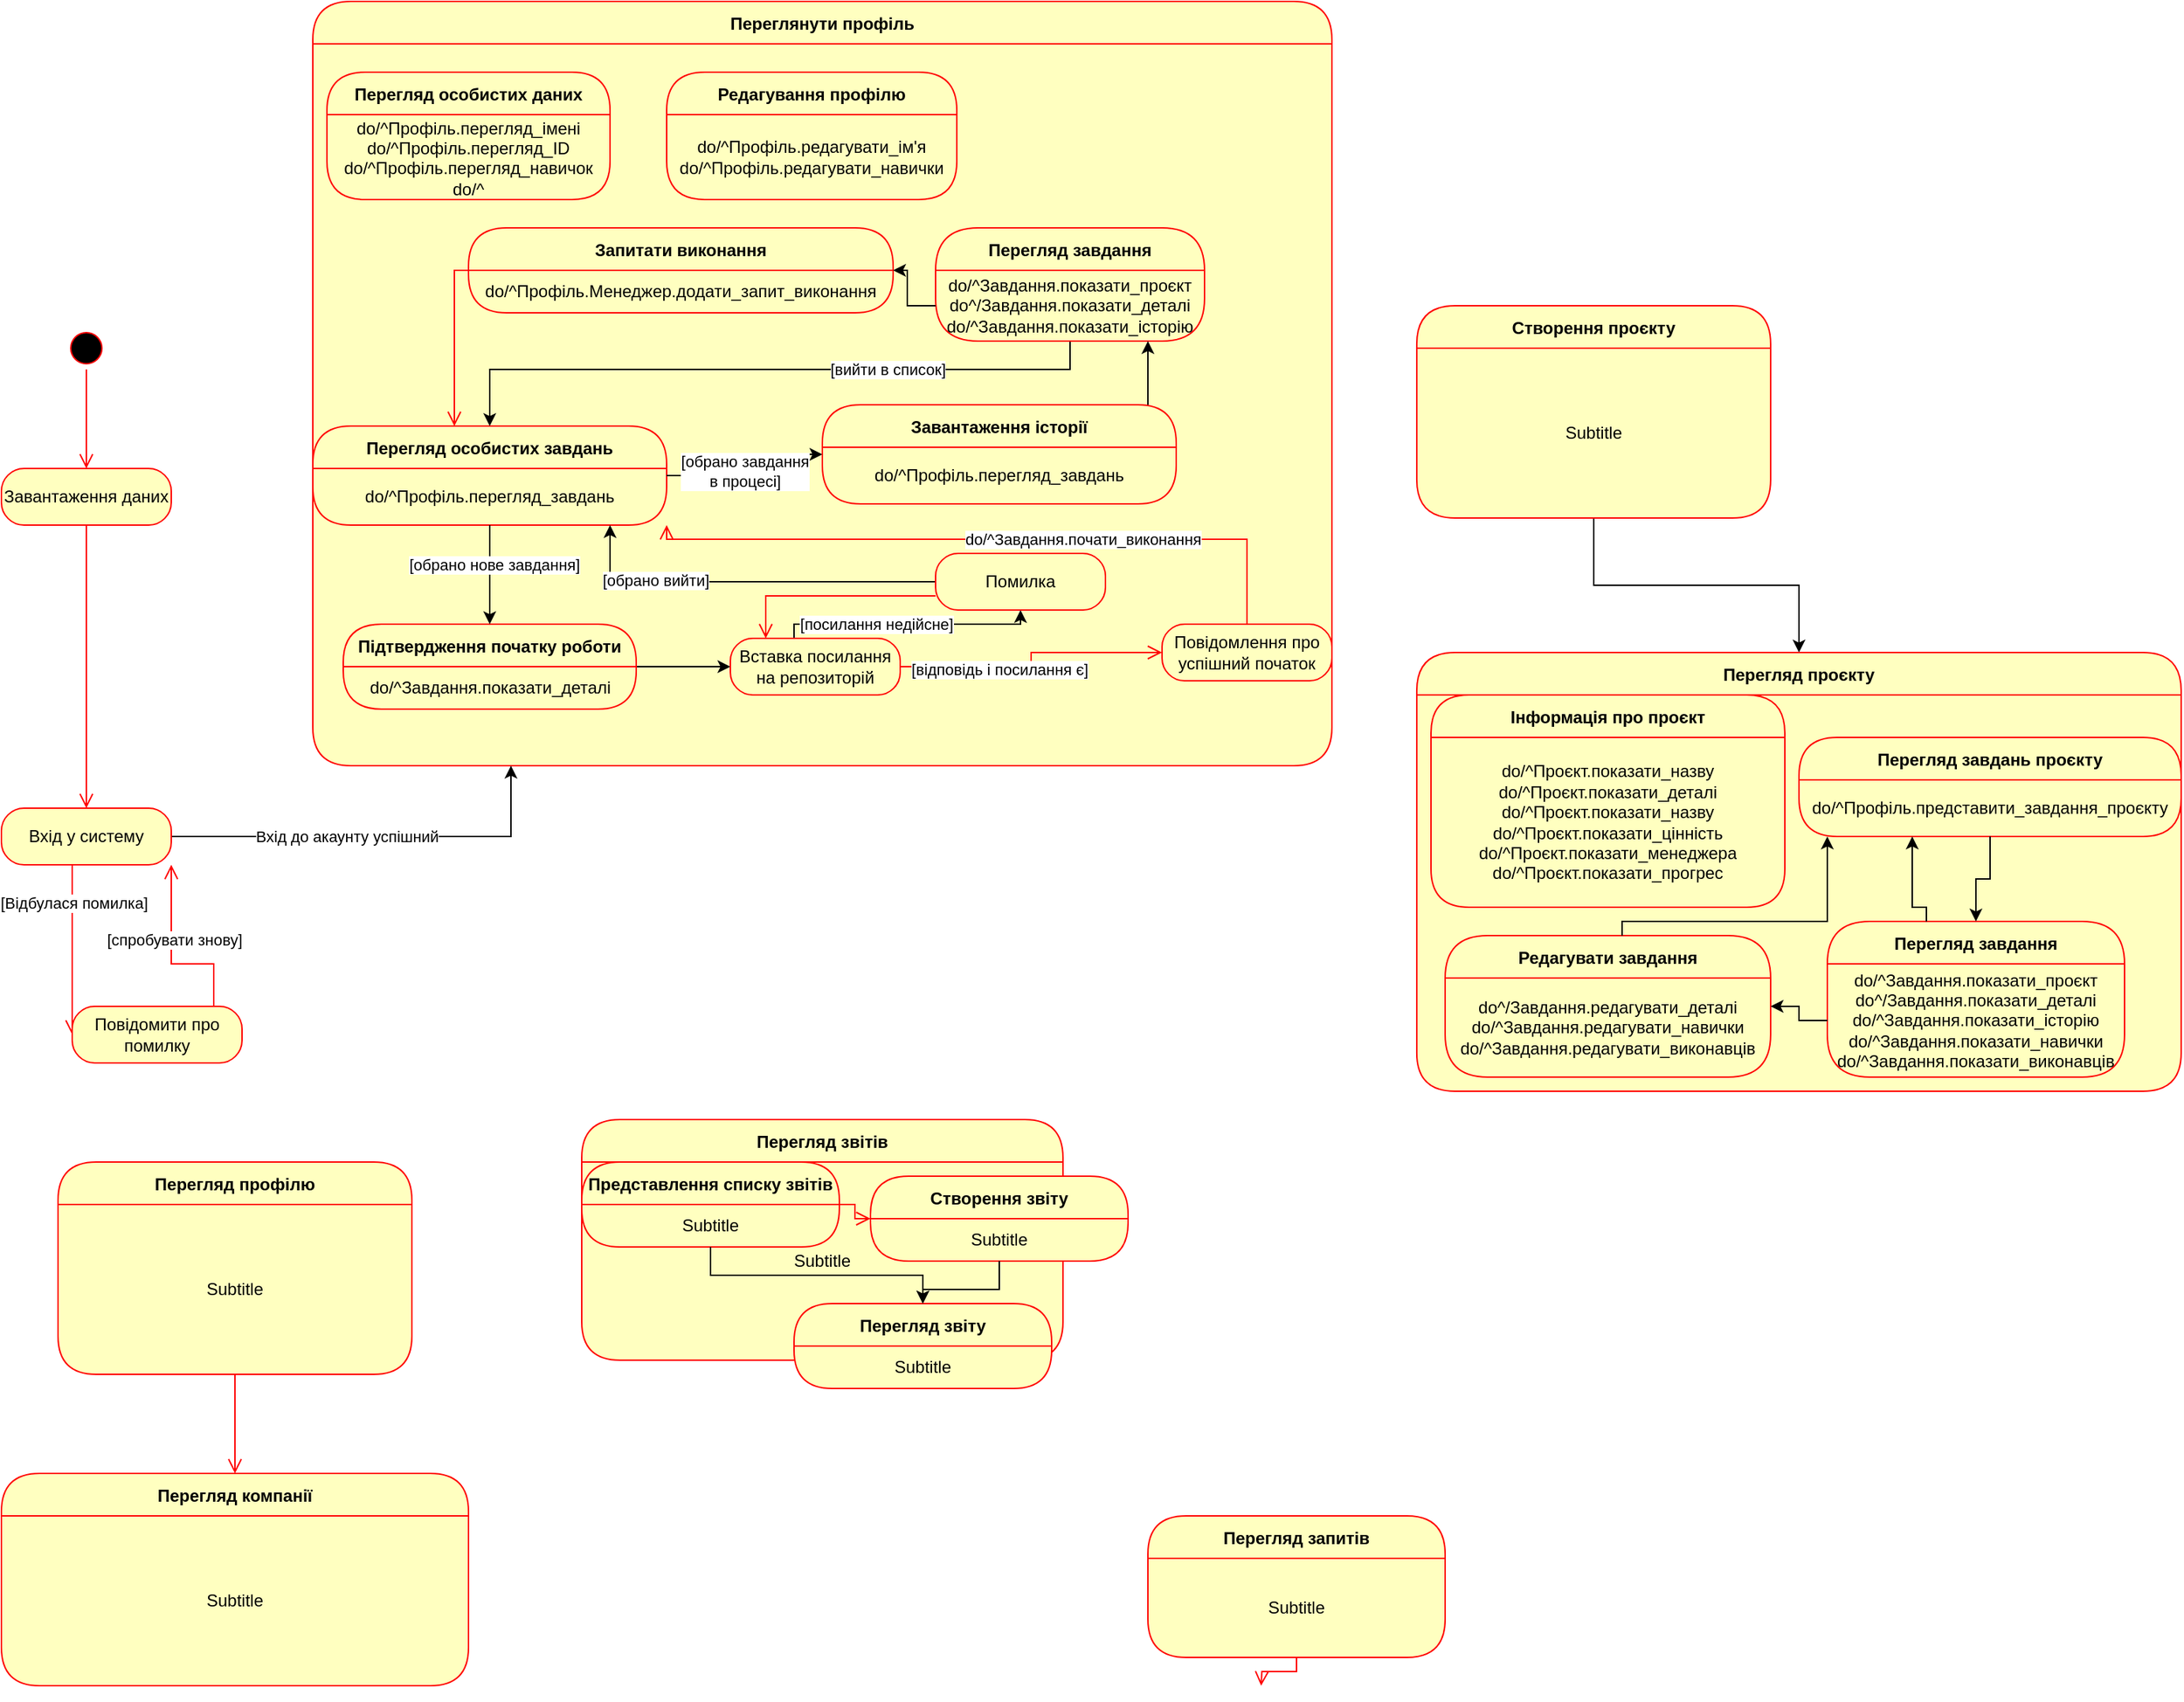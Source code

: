 <mxfile version="24.2.3" type="github">
  <diagram name="Сторінка-1" id="4NnscdOud7t3WqkIFgde">
    <mxGraphModel dx="1167" dy="1758" grid="1" gridSize="10" guides="1" tooltips="1" connect="1" arrows="1" fold="1" page="1" pageScale="1" pageWidth="827" pageHeight="1169" math="0" shadow="0">
      <root>
        <mxCell id="0" />
        <mxCell id="1" parent="0" />
        <mxCell id="ysQvWt2n_lniXi2UkVhW-1" value="Перегляд профілю" style="swimlane;fontStyle=1;align=center;verticalAlign=middle;childLayout=stackLayout;horizontal=1;startSize=30;horizontalStack=0;resizeParent=0;resizeLast=1;container=0;fontColor=#000000;collapsible=0;rounded=1;arcSize=30;strokeColor=#ff0000;fillColor=#ffffc0;swimlaneFillColor=#ffffc0;dropTarget=0;" parent="1" vertex="1">
          <mxGeometry x="60" y="680" width="250" height="150" as="geometry" />
        </mxCell>
        <mxCell id="ysQvWt2n_lniXi2UkVhW-2" value="Subtitle" style="text;html=1;strokeColor=none;fillColor=none;align=center;verticalAlign=middle;spacingLeft=4;spacingRight=4;whiteSpace=wrap;overflow=hidden;rotatable=0;fontColor=#000000;" parent="ysQvWt2n_lniXi2UkVhW-1" vertex="1">
          <mxGeometry y="30" width="250" height="120" as="geometry" />
        </mxCell>
        <mxCell id="ysQvWt2n_lniXi2UkVhW-3" value="" style="edgeStyle=orthogonalEdgeStyle;html=1;verticalAlign=bottom;endArrow=open;endSize=8;strokeColor=#ff0000;rounded=0;entryX=0.5;entryY=0;entryDx=0;entryDy=0;" parent="1" source="ysQvWt2n_lniXi2UkVhW-1" edge="1" target="EZjnUPANlJix_Xs9OcvV-2">
          <mxGeometry relative="1" as="geometry">
            <mxPoint x="185" y="870" as="targetPoint" />
            <Array as="points">
              <mxPoint x="185" y="890" />
            </Array>
          </mxGeometry>
        </mxCell>
        <mxCell id="EZjnUPANlJix_Xs9OcvV-1" style="edgeStyle=orthogonalEdgeStyle;rounded=0;orthogonalLoop=1;jettySize=auto;html=1;" edge="1" parent="1" source="ysQvWt2n_lniXi2UkVhW-4" target="ysQvWt2n_lniXi2UkVhW-6">
          <mxGeometry relative="1" as="geometry">
            <Array as="points" />
          </mxGeometry>
        </mxCell>
        <mxCell id="ysQvWt2n_lniXi2UkVhW-4" value="Створення проєкту" style="swimlane;fontStyle=1;align=center;verticalAlign=middle;childLayout=stackLayout;horizontal=1;startSize=30;horizontalStack=0;resizeParent=0;resizeLast=1;container=0;fontColor=#000000;collapsible=0;rounded=1;arcSize=30;strokeColor=#ff0000;fillColor=#ffffc0;swimlaneFillColor=#ffffc0;dropTarget=0;" parent="1" vertex="1">
          <mxGeometry x="1019.96" y="75" width="250" height="150" as="geometry" />
        </mxCell>
        <mxCell id="ysQvWt2n_lniXi2UkVhW-5" value="Subtitle" style="text;html=1;strokeColor=none;fillColor=none;align=center;verticalAlign=middle;spacingLeft=4;spacingRight=4;whiteSpace=wrap;overflow=hidden;rotatable=0;fontColor=#000000;" parent="ysQvWt2n_lniXi2UkVhW-4" vertex="1">
          <mxGeometry y="30" width="250" height="120" as="geometry" />
        </mxCell>
        <mxCell id="ysQvWt2n_lniXi2UkVhW-6" value="Перегляд проєкту" style="swimlane;fontStyle=1;align=center;verticalAlign=middle;childLayout=stackLayout;horizontal=1;startSize=30;horizontalStack=0;resizeParent=0;resizeLast=1;container=0;fontColor=#000000;collapsible=0;rounded=1;arcSize=30;strokeColor=#ff0000;fillColor=#ffffc0;swimlaneFillColor=#ffffc0;dropTarget=0;" parent="1" vertex="1">
          <mxGeometry x="1019.96" y="320" width="540.04" height="310" as="geometry" />
        </mxCell>
        <mxCell id="ysQvWt2n_lniXi2UkVhW-7" value="&lt;span style=&quot;color: rgba(0, 0, 0, 0); font-family: monospace; font-size: 0px; text-align: start; text-wrap: nowrap;&quot;&gt;%3CmxGraphModel%3E%3Croot%3E%3CmxCell%20id%3D%220%22%2F%3E%3CmxCell%20id%3D%221%22%20parent%3D%220%22%2F%3E%3CmxCell%20id%3D%222%22%20value%3D%22%D0%9F%D0%B5%D1%80%D0%B5%D0%B3%D0%BB%D1%8F%D0%B4%20%D0%B7%D0%B0%D0%B2%D0%B4%D0%B0%D0%BD%D0%BD%D1%8F%22%20style%3D%22swimlane%3BfontStyle%3D1%3Balign%3Dcenter%3BverticalAlign%3Dmiddle%3BchildLayout%3DstackLayout%3Bhorizontal%3D1%3BstartSize%3D30%3BhorizontalStack%3D0%3BresizeParent%3D0%3BresizeLast%3D1%3Bcontainer%3D0%3BfontColor%3D%23000000%3Bcollapsible%3D0%3Brounded%3D1%3BarcSize%3D35%3BstrokeColor%3D%23ff0000%3BfillColor%3D%23ffffc0%3BswimlaneFillColor%3D%23ffffc0%3BdropTarget%3D0%3B%22%20vertex%3D%221%22%20parent%3D%221%22%3E%3CmxGeometry%20x%3D%22680%22%20y%3D%2220%22%20width%3D%22190%22%20height%3D%2280%22%20as%3D%22geometry%22%2F%3E%3C%2FmxCell%3E%3CmxCell%20id%3D%223%22%20value%3D%22do%2F%5E%D0%97%D0%B0%D0%B2%D0%B4%D0%B0%D0%BD%D0%BD%D1%8F.%D0%BF%D0%BE%D0%BA%D0%B0%D0%B7%D0%B0%D1%82%D0%B8_%D0%BF%D1%80%D0%BE%D1%94%D0%BA%D1%82%26lt%3Bdiv%26gt%3Bdo%5E%2F%D0%97%D0%B0%D0%B2%D0%B4%D0%B0%D0%BD%D0%BD%D1%8F.%D0%BF%D0%BE%D0%BA%D0%B0%D0%B7%D0%B0%D1%82%D0%B8_%D0%B4%D0%B5%D1%82%D0%B0%D0%BB%D1%96%26lt%3B%2Fdiv%26gt%3B%26lt%3Bdiv%26gt%3Bdo%2F%5E%D0%97%D0%B0%D0%B2%D0%B4%D0%B0%D0%BD%D0%BD%D1%8F.%D0%BF%D0%BE%D0%BA%D0%B0%D0%B7%D0%B0%D1%82%D0%B8_%D1%96%D1%81%D1%82%D0%BE%D1%80%D1%96%D1%8E%26lt%3B%2Fdiv%26gt%3B%22%20style%3D%22text%3Bhtml%3D1%3BstrokeColor%3Dnone%3BfillColor%3Dnone%3Balign%3Dcenter%3BverticalAlign%3Dmiddle%3BspacingLeft%3D4%3BspacingRight%3D4%3BwhiteSpace%3Dwrap%3Boverflow%3Dhidden%3Brotatable%3D0%3BfontColor%3D%23000000%3B%22%20vertex%3D%221%22%20parent%3D%222%22%3E%3CmxGeometry%20y%3D%2230%22%20width%3D%22190%22%20height%3D%2250%22%20as%3D%22geometry%22%2F%3E%3C%2FmxCell%3E%3C%2Froot%3E%3C%2FmxGraphModel%3E&lt;/span&gt;" style="text;html=1;strokeColor=none;fillColor=none;align=center;verticalAlign=middle;spacingLeft=4;spacingRight=4;whiteSpace=wrap;overflow=hidden;rotatable=0;fontColor=#000000;" parent="ysQvWt2n_lniXi2UkVhW-6" vertex="1">
          <mxGeometry y="30" width="540.04" height="280" as="geometry" />
        </mxCell>
        <mxCell id="ysQvWt2n_lniXi2UkVhW-8" value="Перегляд звітів" style="swimlane;fontStyle=1;align=center;verticalAlign=middle;childLayout=stackLayout;horizontal=1;startSize=30;horizontalStack=0;resizeParent=0;resizeLast=1;container=0;fontColor=#000000;collapsible=0;rounded=1;arcSize=30;strokeColor=#ff0000;fillColor=#ffffc0;swimlaneFillColor=#ffffc0;dropTarget=0;" parent="1" vertex="1">
          <mxGeometry x="430" y="650" width="340" height="170" as="geometry" />
        </mxCell>
        <mxCell id="ysQvWt2n_lniXi2UkVhW-9" value="Subtitle" style="text;html=1;strokeColor=none;fillColor=none;align=center;verticalAlign=middle;spacingLeft=4;spacingRight=4;whiteSpace=wrap;overflow=hidden;rotatable=0;fontColor=#000000;" parent="ysQvWt2n_lniXi2UkVhW-8" vertex="1">
          <mxGeometry y="30" width="340" height="140" as="geometry" />
        </mxCell>
        <mxCell id="ysQvWt2n_lniXi2UkVhW-12" value="Інформація про проєкт" style="swimlane;fontStyle=1;align=center;verticalAlign=middle;childLayout=stackLayout;horizontal=1;startSize=30;horizontalStack=0;resizeParent=0;resizeLast=1;container=0;fontColor=#000000;collapsible=0;rounded=1;arcSize=30;strokeColor=#ff0000;fillColor=#ffffc0;swimlaneFillColor=#ffffc0;dropTarget=0;" parent="1" vertex="1">
          <mxGeometry x="1030" y="350" width="250" height="150" as="geometry" />
        </mxCell>
        <mxCell id="ysQvWt2n_lniXi2UkVhW-13" value="do/^Проєкт.показати_назву&lt;div&gt;do/^Проєкт.показати_деталі&lt;br&gt;&lt;/div&gt;&lt;div&gt;do/^Проєкт.показати_назву&lt;br&gt;&lt;/div&gt;&lt;div&gt;do/^Проєкт.показати_цінність&lt;br&gt;&lt;/div&gt;&lt;div&gt;do/^Проєкт.показати_менеджера&lt;br&gt;&lt;/div&gt;&lt;div&gt;&lt;span style=&quot;color: rgba(0, 0, 0, 0); font-family: monospace; font-size: 0px; text-align: start; text-wrap: nowrap;&quot;&gt;%3CmxGraphModel%3E%3Croot%3E%3CmxCell%20id%3D%220%22%2F%3E%3CmxCell%20id%3D%221%22%20parent%3D%220%22%2F%3E%3CmxCell%20id%3D%222%22%20value%3D%22%D0%9F%D0%B5%D1%80%D0%B5%D0%B3%D0%BB%D1%8F%D0%B4%20%D0%BE%D1%81%D0%BE%D0%B1%D0%B8%D1%81%D1%82%D0%B8%D1%85%20%D0%B7%D0%B0%D0%B2%D0%B4%D0%B0%D0%BD%D1%8C%22%20style%3D%22swimlane%3BfontStyle%3D1%3Balign%3Dcenter%3BverticalAlign%3Dmiddle%3BchildLayout%3DstackLayout%3Bhorizontal%3D1%3BstartSize%3D30%3BhorizontalStack%3D0%3BresizeParent%3D0%3BresizeLast%3D1%3Bcontainer%3D0%3BfontColor%3D%23000000%3Bcollapsible%3D0%3Brounded%3D1%3BarcSize%3D30%3BstrokeColor%3D%23ff0000%3BfillColor%3D%23ffffc0%3BswimlaneFillColor%3D%23ffffc0%3BdropTarget%3D0%3B%22%20vertex%3D%221%22%20parent%3D%221%22%3E%3CmxGeometry%20x%3D%22240%22%20y%3D%22160%22%20width%3D%22250%22%20height%3D%2270%22%20as%3D%22geometry%22%2F%3E%3C%2FmxCell%3E%3CmxCell%20id%3D%223%22%20value%3D%22do%2F%5E%D0%9F%D1%80%D0%BE%D1%84%D1%96%D0%BB%D1%8C.%D0%BF%D0%B5%D1%80%D0%B5%D0%B3%D0%BB%D1%8F%D0%B4_%D0%B7%D0%B0%D0%B2%D0%B4%D0%B0%D0%BD%D1%8C%22%20style%3D%22text%3Bhtml%3D1%3BstrokeColor%3Dnone%3BfillColor%3Dnone%3Balign%3Dcenter%3BverticalAlign%3Dmiddle%3BspacingLeft%3D4%3BspacingRight%3D4%3BwhiteSpace%3Dwrap%3Boverflow%3Dhidden%3Brotatable%3D0%3BfontColor%3D%23000000%3B%22%20vertex%3D%221%22%20parent%3D%222%22%3E%3CmxGeometry%20y%3D%2230%22%20width%3D%22250%22%20height%3D%2240%22%20as%3D%22geometry%22%2F%3E%3C%2FmxCell%3E%3C%2Froot%3E%3C%2FmxGraphModel%3E&lt;/span&gt;&lt;span style=&quot;background-color: initial;&quot;&gt;do/^Проєкт.показати_прогрес&lt;/span&gt;&lt;/div&gt;" style="text;html=1;strokeColor=none;fillColor=none;align=center;verticalAlign=middle;spacingLeft=4;spacingRight=4;whiteSpace=wrap;overflow=hidden;rotatable=0;fontColor=#000000;" parent="ysQvWt2n_lniXi2UkVhW-12" vertex="1">
          <mxGeometry y="30" width="250" height="120" as="geometry" />
        </mxCell>
        <mxCell id="ysQvWt2n_lniXi2UkVhW-14" value="Переглянути профіль" style="swimlane;fontStyle=1;align=center;verticalAlign=middle;childLayout=stackLayout;horizontal=1;startSize=30;horizontalStack=0;resizeParent=0;resizeLast=1;container=0;fontColor=#000000;collapsible=0;rounded=1;arcSize=30;strokeColor=#ff0000;fillColor=#ffffc0;swimlaneFillColor=#ffffc0;dropTarget=0;" parent="1" vertex="1">
          <mxGeometry x="240" y="-140" width="720" height="540" as="geometry" />
        </mxCell>
        <mxCell id="EZjnUPANlJix_Xs9OcvV-2" value="Перегляд компанії" style="swimlane;fontStyle=1;align=center;verticalAlign=middle;childLayout=stackLayout;horizontal=1;startSize=30;horizontalStack=0;resizeParent=0;resizeLast=1;container=0;fontColor=#000000;collapsible=0;rounded=1;arcSize=30;strokeColor=#ff0000;fillColor=#ffffc0;swimlaneFillColor=#ffffc0;dropTarget=0;" vertex="1" parent="1">
          <mxGeometry x="20" y="900" width="330" height="150" as="geometry" />
        </mxCell>
        <mxCell id="EZjnUPANlJix_Xs9OcvV-3" value="Subtitle" style="text;html=1;strokeColor=none;fillColor=none;align=center;verticalAlign=middle;spacingLeft=4;spacingRight=4;whiteSpace=wrap;overflow=hidden;rotatable=0;fontColor=#000000;" vertex="1" parent="EZjnUPANlJix_Xs9OcvV-2">
          <mxGeometry y="30" width="330" height="120" as="geometry" />
        </mxCell>
        <mxCell id="EZjnUPANlJix_Xs9OcvV-4" value="Перегляд особистих даних" style="swimlane;fontStyle=1;align=center;verticalAlign=middle;childLayout=stackLayout;horizontal=1;startSize=30;horizontalStack=0;resizeParent=0;resizeLast=1;container=0;fontColor=#000000;collapsible=0;rounded=1;arcSize=30;strokeColor=#ff0000;fillColor=#ffffc0;swimlaneFillColor=#ffffc0;dropTarget=0;" vertex="1" parent="1">
          <mxGeometry x="250" y="-90" width="200" height="90" as="geometry" />
        </mxCell>
        <mxCell id="EZjnUPANlJix_Xs9OcvV-5" value="do/^Профіль.перегляд_імені&lt;div&gt;do/^Профіль.перегляд_ID&lt;br&gt;&lt;div&gt;do/^Профіль.перегляд_навичок&lt;/div&gt;&lt;div&gt;do/^&lt;/div&gt;&lt;/div&gt;" style="text;html=1;strokeColor=none;fillColor=none;align=center;verticalAlign=middle;spacingLeft=4;spacingRight=4;whiteSpace=wrap;overflow=hidden;rotatable=0;fontColor=#000000;" vertex="1" parent="EZjnUPANlJix_Xs9OcvV-4">
          <mxGeometry y="30" width="200" height="60" as="geometry" />
        </mxCell>
        <mxCell id="EZjnUPANlJix_Xs9OcvV-6" value="Редагування профілю" style="swimlane;fontStyle=1;align=center;verticalAlign=middle;childLayout=stackLayout;horizontal=1;startSize=30;horizontalStack=0;resizeParent=0;resizeLast=1;container=0;fontColor=#000000;collapsible=0;rounded=1;arcSize=30;strokeColor=#ff0000;fillColor=#ffffc0;swimlaneFillColor=#ffffc0;dropTarget=0;" vertex="1" parent="1">
          <mxGeometry x="490" y="-90" width="205" height="90" as="geometry" />
        </mxCell>
        <mxCell id="EZjnUPANlJix_Xs9OcvV-7" value="do/^Профіль.редагувати_ім&#39;я&lt;div&gt;do/^Профіль.редагувати_навички&lt;/div&gt;" style="text;html=1;strokeColor=none;fillColor=none;align=center;verticalAlign=middle;spacingLeft=4;spacingRight=4;whiteSpace=wrap;overflow=hidden;rotatable=0;fontColor=#000000;" vertex="1" parent="EZjnUPANlJix_Xs9OcvV-6">
          <mxGeometry y="30" width="205" height="60" as="geometry" />
        </mxCell>
        <mxCell id="EZjnUPANlJix_Xs9OcvV-8" value="" style="ellipse;html=1;shape=startState;fillColor=#000000;strokeColor=#ff0000;" vertex="1" parent="1">
          <mxGeometry x="65" y="90" width="30" height="30" as="geometry" />
        </mxCell>
        <mxCell id="EZjnUPANlJix_Xs9OcvV-9" value="" style="edgeStyle=orthogonalEdgeStyle;html=1;verticalAlign=bottom;endArrow=open;endSize=8;strokeColor=#ff0000;rounded=0;" edge="1" source="EZjnUPANlJix_Xs9OcvV-8" parent="1" target="EZjnUPANlJix_Xs9OcvV-10">
          <mxGeometry relative="1" as="geometry">
            <mxPoint x="55" y="181" as="targetPoint" />
          </mxGeometry>
        </mxCell>
        <mxCell id="EZjnUPANlJix_Xs9OcvV-10" value="Завантаження даних" style="rounded=1;whiteSpace=wrap;html=1;arcSize=40;fontColor=#000000;fillColor=#ffffc0;strokeColor=#ff0000;" vertex="1" parent="1">
          <mxGeometry x="20" y="190" width="120" height="40" as="geometry" />
        </mxCell>
        <mxCell id="EZjnUPANlJix_Xs9OcvV-11" value="" style="edgeStyle=orthogonalEdgeStyle;html=1;verticalAlign=bottom;endArrow=open;endSize=8;strokeColor=#ff0000;rounded=0;" edge="1" source="EZjnUPANlJix_Xs9OcvV-10" parent="1" target="EZjnUPANlJix_Xs9OcvV-12">
          <mxGeometry relative="1" as="geometry">
            <mxPoint x="80" y="320" as="targetPoint" />
          </mxGeometry>
        </mxCell>
        <mxCell id="EZjnUPANlJix_Xs9OcvV-19" style="edgeStyle=orthogonalEdgeStyle;rounded=0;orthogonalLoop=1;jettySize=auto;html=1;" edge="1" parent="1" source="EZjnUPANlJix_Xs9OcvV-12" target="ysQvWt2n_lniXi2UkVhW-14">
          <mxGeometry relative="1" as="geometry">
            <mxPoint x="380.0" y="410" as="targetPoint" />
            <Array as="points">
              <mxPoint x="380" y="450" />
            </Array>
          </mxGeometry>
        </mxCell>
        <mxCell id="EZjnUPANlJix_Xs9OcvV-20" value="Вхід до акаунту успішний" style="edgeLabel;html=1;align=center;verticalAlign=middle;resizable=0;points=[];" vertex="1" connectable="0" parent="EZjnUPANlJix_Xs9OcvV-19">
          <mxGeometry x="-0.148" relative="1" as="geometry">
            <mxPoint as="offset" />
          </mxGeometry>
        </mxCell>
        <mxCell id="EZjnUPANlJix_Xs9OcvV-12" value="Вхід у систему" style="rounded=1;whiteSpace=wrap;html=1;arcSize=40;fontColor=#000000;fillColor=#ffffc0;strokeColor=#ff0000;" vertex="1" parent="1">
          <mxGeometry x="20" y="430" width="120" height="40" as="geometry" />
        </mxCell>
        <mxCell id="EZjnUPANlJix_Xs9OcvV-13" value="" style="edgeStyle=orthogonalEdgeStyle;html=1;verticalAlign=bottom;endArrow=open;endSize=8;strokeColor=#ff0000;rounded=0;entryX=0;entryY=0.5;entryDx=0;entryDy=0;" edge="1" source="EZjnUPANlJix_Xs9OcvV-12" parent="1" target="EZjnUPANlJix_Xs9OcvV-14">
          <mxGeometry relative="1" as="geometry">
            <mxPoint x="80" y="530" as="targetPoint" />
            <Array as="points">
              <mxPoint x="70" y="490" />
              <mxPoint x="70" y="490" />
            </Array>
          </mxGeometry>
        </mxCell>
        <mxCell id="EZjnUPANlJix_Xs9OcvV-17" value="[Відбулася помилка]" style="edgeLabel;html=1;align=center;verticalAlign=middle;resizable=0;points=[];" vertex="1" connectable="0" parent="EZjnUPANlJix_Xs9OcvV-13">
          <mxGeometry x="-0.555" y="1" relative="1" as="geometry">
            <mxPoint as="offset" />
          </mxGeometry>
        </mxCell>
        <mxCell id="EZjnUPANlJix_Xs9OcvV-14" value="Повідомити про помилку" style="rounded=1;whiteSpace=wrap;html=1;arcSize=40;fontColor=#000000;fillColor=#ffffc0;strokeColor=#ff0000;" vertex="1" parent="1">
          <mxGeometry x="70" y="570" width="120" height="40" as="geometry" />
        </mxCell>
        <mxCell id="EZjnUPANlJix_Xs9OcvV-15" value="" style="edgeStyle=orthogonalEdgeStyle;html=1;verticalAlign=bottom;endArrow=open;endSize=8;strokeColor=#ff0000;rounded=0;" edge="1" source="EZjnUPANlJix_Xs9OcvV-14" parent="1" target="EZjnUPANlJix_Xs9OcvV-12">
          <mxGeometry relative="1" as="geometry">
            <mxPoint x="320" y="530" as="targetPoint" />
            <Array as="points">
              <mxPoint x="170" y="540" />
              <mxPoint x="140" y="540" />
            </Array>
          </mxGeometry>
        </mxCell>
        <mxCell id="EZjnUPANlJix_Xs9OcvV-18" value="[спробувати знову]" style="edgeLabel;html=1;align=center;verticalAlign=middle;resizable=0;points=[];" vertex="1" connectable="0" parent="EZjnUPANlJix_Xs9OcvV-15">
          <mxGeometry x="0.181" y="-2" relative="1" as="geometry">
            <mxPoint as="offset" />
          </mxGeometry>
        </mxCell>
        <mxCell id="ysQvWt2n_lniXi2UkVhW-10" value="Перегляд особистих завдань" style="swimlane;fontStyle=1;align=center;verticalAlign=middle;childLayout=stackLayout;horizontal=1;startSize=30;horizontalStack=0;resizeParent=0;resizeLast=1;container=0;fontColor=#000000;collapsible=0;rounded=1;arcSize=30;strokeColor=#ff0000;fillColor=#ffffc0;swimlaneFillColor=#ffffc0;dropTarget=0;" parent="1" vertex="1">
          <mxGeometry x="240" y="160" width="250" height="70" as="geometry" />
        </mxCell>
        <mxCell id="ysQvWt2n_lniXi2UkVhW-11" value="do/^Профіль.перегляд_завдань" style="text;html=1;strokeColor=none;fillColor=none;align=center;verticalAlign=middle;spacingLeft=4;spacingRight=4;whiteSpace=wrap;overflow=hidden;rotatable=0;fontColor=#000000;" parent="ysQvWt2n_lniXi2UkVhW-10" vertex="1">
          <mxGeometry y="30" width="250" height="40" as="geometry" />
        </mxCell>
        <mxCell id="EZjnUPANlJix_Xs9OcvV-52" style="edgeStyle=orthogonalEdgeStyle;rounded=0;orthogonalLoop=1;jettySize=auto;html=1;" edge="1" parent="1" source="EZjnUPANlJix_Xs9OcvV-24" target="ysQvWt2n_lniXi2UkVhW-10">
          <mxGeometry relative="1" as="geometry">
            <Array as="points">
              <mxPoint x="775" y="120" />
              <mxPoint x="365" y="120" />
            </Array>
          </mxGeometry>
        </mxCell>
        <mxCell id="EZjnUPANlJix_Xs9OcvV-53" value="[вийти в список]" style="edgeLabel;html=1;align=center;verticalAlign=middle;resizable=0;points=[];" vertex="1" connectable="0" parent="EZjnUPANlJix_Xs9OcvV-52">
          <mxGeometry x="-0.366" relative="1" as="geometry">
            <mxPoint as="offset" />
          </mxGeometry>
        </mxCell>
        <mxCell id="EZjnUPANlJix_Xs9OcvV-24" value="Перегляд завдання" style="swimlane;fontStyle=1;align=center;verticalAlign=middle;childLayout=stackLayout;horizontal=1;startSize=30;horizontalStack=0;resizeParent=0;resizeLast=1;container=0;fontColor=#000000;collapsible=0;rounded=1;arcSize=35;strokeColor=#ff0000;fillColor=#ffffc0;swimlaneFillColor=#ffffc0;dropTarget=0;" vertex="1" parent="1">
          <mxGeometry x="680" y="20" width="190" height="80" as="geometry" />
        </mxCell>
        <mxCell id="EZjnUPANlJix_Xs9OcvV-25" value="do/^Завдання.показати_проєкт&lt;div&gt;do^/Завдання.показати_деталі&lt;/div&gt;&lt;div&gt;do/^Завдання.показати_історію&lt;/div&gt;" style="text;html=1;strokeColor=none;fillColor=none;align=center;verticalAlign=middle;spacingLeft=4;spacingRight=4;whiteSpace=wrap;overflow=hidden;rotatable=0;fontColor=#000000;" vertex="1" parent="EZjnUPANlJix_Xs9OcvV-24">
          <mxGeometry y="30" width="190" height="50" as="geometry" />
        </mxCell>
        <mxCell id="EZjnUPANlJix_Xs9OcvV-27" style="edgeStyle=orthogonalEdgeStyle;rounded=0;orthogonalLoop=1;jettySize=auto;html=1;" edge="1" parent="1" source="ysQvWt2n_lniXi2UkVhW-10" target="EZjnUPANlJix_Xs9OcvV-28">
          <mxGeometry relative="1" as="geometry">
            <mxPoint x="565" y="210" as="targetPoint" />
          </mxGeometry>
        </mxCell>
        <mxCell id="EZjnUPANlJix_Xs9OcvV-31" value="[обрано завдання&lt;div&gt;в процесі]&lt;/div&gt;" style="edgeLabel;html=1;align=center;verticalAlign=middle;resizable=0;points=[];" vertex="1" connectable="0" parent="EZjnUPANlJix_Xs9OcvV-27">
          <mxGeometry x="-0.071" relative="1" as="geometry">
            <mxPoint as="offset" />
          </mxGeometry>
        </mxCell>
        <mxCell id="EZjnUPANlJix_Xs9OcvV-30" style="edgeStyle=orthogonalEdgeStyle;rounded=0;orthogonalLoop=1;jettySize=auto;html=1;" edge="1" parent="1" source="EZjnUPANlJix_Xs9OcvV-28" target="EZjnUPANlJix_Xs9OcvV-24">
          <mxGeometry relative="1" as="geometry">
            <Array as="points">
              <mxPoint x="830" y="120" />
              <mxPoint x="830" y="120" />
            </Array>
          </mxGeometry>
        </mxCell>
        <mxCell id="EZjnUPANlJix_Xs9OcvV-28" value="Завантаження історії" style="swimlane;fontStyle=1;align=center;verticalAlign=middle;childLayout=stackLayout;horizontal=1;startSize=30;horizontalStack=0;resizeParent=0;resizeLast=1;container=0;fontColor=#000000;collapsible=0;rounded=1;arcSize=30;strokeColor=#ff0000;fillColor=#ffffc0;swimlaneFillColor=#ffffc0;dropTarget=0;" vertex="1" parent="1">
          <mxGeometry x="600" y="145" width="250" height="70" as="geometry" />
        </mxCell>
        <mxCell id="EZjnUPANlJix_Xs9OcvV-29" value="do/^Профіль.перегляд_завдань" style="text;html=1;strokeColor=none;fillColor=none;align=center;verticalAlign=middle;spacingLeft=4;spacingRight=4;whiteSpace=wrap;overflow=hidden;rotatable=0;fontColor=#000000;" vertex="1" parent="EZjnUPANlJix_Xs9OcvV-28">
          <mxGeometry y="30" width="250" height="40" as="geometry" />
        </mxCell>
        <mxCell id="EZjnUPANlJix_Xs9OcvV-40" style="edgeStyle=orthogonalEdgeStyle;rounded=0;orthogonalLoop=1;jettySize=auto;html=1;" edge="1" parent="1" source="EZjnUPANlJix_Xs9OcvV-32" target="EZjnUPANlJix_Xs9OcvV-38">
          <mxGeometry relative="1" as="geometry" />
        </mxCell>
        <mxCell id="EZjnUPANlJix_Xs9OcvV-32" value="Підтвердження початку роботи" style="swimlane;fontStyle=1;align=center;verticalAlign=middle;childLayout=stackLayout;horizontal=1;startSize=30;horizontalStack=0;resizeParent=0;resizeLast=1;container=0;fontColor=#000000;collapsible=0;rounded=1;arcSize=30;strokeColor=#ff0000;fillColor=#ffffc0;swimlaneFillColor=#ffffc0;dropTarget=0;" vertex="1" parent="1">
          <mxGeometry x="261.5" y="300" width="207" height="60" as="geometry" />
        </mxCell>
        <mxCell id="EZjnUPANlJix_Xs9OcvV-33" value="do/^Завдання.показати_деталі" style="text;html=1;strokeColor=none;fillColor=none;align=center;verticalAlign=middle;spacingLeft=4;spacingRight=4;whiteSpace=wrap;overflow=hidden;rotatable=0;fontColor=#000000;" vertex="1" parent="EZjnUPANlJix_Xs9OcvV-32">
          <mxGeometry y="30" width="207" height="30" as="geometry" />
        </mxCell>
        <mxCell id="EZjnUPANlJix_Xs9OcvV-35" style="edgeStyle=orthogonalEdgeStyle;rounded=0;orthogonalLoop=1;jettySize=auto;html=1;" edge="1" parent="1" source="ysQvWt2n_lniXi2UkVhW-11" target="EZjnUPANlJix_Xs9OcvV-32">
          <mxGeometry relative="1" as="geometry">
            <Array as="points">
              <mxPoint x="365" y="260" />
            </Array>
          </mxGeometry>
        </mxCell>
        <mxCell id="EZjnUPANlJix_Xs9OcvV-37" value="[обрано нове завдання]" style="edgeLabel;html=1;align=center;verticalAlign=middle;resizable=0;points=[];" vertex="1" connectable="0" parent="EZjnUPANlJix_Xs9OcvV-35">
          <mxGeometry x="-0.194" y="3" relative="1" as="geometry">
            <mxPoint as="offset" />
          </mxGeometry>
        </mxCell>
        <mxCell id="EZjnUPANlJix_Xs9OcvV-48" style="edgeStyle=orthogonalEdgeStyle;rounded=0;orthogonalLoop=1;jettySize=auto;html=1;" edge="1" parent="1" source="EZjnUPANlJix_Xs9OcvV-38" target="EZjnUPANlJix_Xs9OcvV-46">
          <mxGeometry relative="1" as="geometry">
            <Array as="points">
              <mxPoint x="580" y="300" />
              <mxPoint x="740" y="300" />
            </Array>
          </mxGeometry>
        </mxCell>
        <mxCell id="EZjnUPANlJix_Xs9OcvV-49" value="[посилання недійсне]" style="edgeLabel;html=1;align=center;verticalAlign=middle;resizable=0;points=[];" vertex="1" connectable="0" parent="EZjnUPANlJix_Xs9OcvV-48">
          <mxGeometry x="-0.247" relative="1" as="geometry">
            <mxPoint as="offset" />
          </mxGeometry>
        </mxCell>
        <mxCell id="EZjnUPANlJix_Xs9OcvV-38" value="Вставка посилання на репозиторій" style="rounded=1;whiteSpace=wrap;html=1;arcSize=40;fontColor=#000000;fillColor=#ffffc0;strokeColor=#ff0000;" vertex="1" parent="1">
          <mxGeometry x="535" y="310" width="120" height="40" as="geometry" />
        </mxCell>
        <mxCell id="EZjnUPANlJix_Xs9OcvV-39" value="" style="edgeStyle=orthogonalEdgeStyle;html=1;verticalAlign=bottom;endArrow=open;endSize=8;strokeColor=#ff0000;rounded=0;" edge="1" source="EZjnUPANlJix_Xs9OcvV-38" parent="1" target="EZjnUPANlJix_Xs9OcvV-43">
          <mxGeometry relative="1" as="geometry">
            <mxPoint x="900" y="330" as="targetPoint" />
          </mxGeometry>
        </mxCell>
        <mxCell id="EZjnUPANlJix_Xs9OcvV-42" value="[відповідь і посилання є]" style="edgeLabel;html=1;align=center;verticalAlign=middle;resizable=0;points=[];" vertex="1" connectable="0" parent="EZjnUPANlJix_Xs9OcvV-39">
          <mxGeometry x="-0.28" y="-2" relative="1" as="geometry">
            <mxPoint as="offset" />
          </mxGeometry>
        </mxCell>
        <mxCell id="EZjnUPANlJix_Xs9OcvV-43" value="Повідомлення про успішний початок" style="rounded=1;whiteSpace=wrap;html=1;arcSize=40;fontColor=#000000;fillColor=#ffffc0;strokeColor=#ff0000;" vertex="1" parent="1">
          <mxGeometry x="840" y="300" width="120" height="40" as="geometry" />
        </mxCell>
        <mxCell id="EZjnUPANlJix_Xs9OcvV-44" value="" style="edgeStyle=orthogonalEdgeStyle;html=1;verticalAlign=bottom;endArrow=open;endSize=8;strokeColor=#ff0000;rounded=0;" edge="1" source="EZjnUPANlJix_Xs9OcvV-43" parent="1" target="ysQvWt2n_lniXi2UkVhW-10">
          <mxGeometry relative="1" as="geometry">
            <mxPoint x="900" y="400" as="targetPoint" />
            <Array as="points">
              <mxPoint x="900" y="240" />
              <mxPoint x="490" y="240" />
            </Array>
          </mxGeometry>
        </mxCell>
        <mxCell id="EZjnUPANlJix_Xs9OcvV-45" value="do/^Завдання.почати_виконання" style="edgeLabel;html=1;align=center;verticalAlign=middle;resizable=0;points=[];" vertex="1" connectable="0" parent="EZjnUPANlJix_Xs9OcvV-44">
          <mxGeometry x="-0.267" relative="1" as="geometry">
            <mxPoint as="offset" />
          </mxGeometry>
        </mxCell>
        <mxCell id="EZjnUPANlJix_Xs9OcvV-50" style="edgeStyle=orthogonalEdgeStyle;rounded=0;orthogonalLoop=1;jettySize=auto;html=1;" edge="1" parent="1" source="EZjnUPANlJix_Xs9OcvV-46" target="ysQvWt2n_lniXi2UkVhW-10">
          <mxGeometry relative="1" as="geometry">
            <Array as="points">
              <mxPoint x="450" y="270" />
            </Array>
          </mxGeometry>
        </mxCell>
        <mxCell id="EZjnUPANlJix_Xs9OcvV-51" value="[обрано вийти]" style="edgeLabel;html=1;align=center;verticalAlign=middle;resizable=0;points=[];" vertex="1" connectable="0" parent="EZjnUPANlJix_Xs9OcvV-50">
          <mxGeometry x="0.466" y="-1" relative="1" as="geometry">
            <mxPoint as="offset" />
          </mxGeometry>
        </mxCell>
        <mxCell id="EZjnUPANlJix_Xs9OcvV-46" value="Помилка" style="rounded=1;whiteSpace=wrap;html=1;arcSize=40;fontColor=#000000;fillColor=#ffffc0;strokeColor=#ff0000;" vertex="1" parent="1">
          <mxGeometry x="680" y="250" width="120" height="40" as="geometry" />
        </mxCell>
        <mxCell id="EZjnUPANlJix_Xs9OcvV-47" value="" style="edgeStyle=orthogonalEdgeStyle;html=1;verticalAlign=bottom;endArrow=open;endSize=8;strokeColor=#ff0000;rounded=0;" edge="1" source="EZjnUPANlJix_Xs9OcvV-46" parent="1" target="EZjnUPANlJix_Xs9OcvV-38">
          <mxGeometry relative="1" as="geometry">
            <mxPoint x="595" y="350" as="targetPoint" />
            <Array as="points">
              <mxPoint x="560" y="280" />
            </Array>
          </mxGeometry>
        </mxCell>
        <mxCell id="EZjnUPANlJix_Xs9OcvV-56" value="Запитати виконання" style="swimlane;fontStyle=1;align=center;verticalAlign=middle;childLayout=stackLayout;horizontal=1;startSize=30;horizontalStack=0;resizeParent=0;resizeLast=1;container=0;fontColor=#000000;collapsible=0;rounded=1;arcSize=30;strokeColor=#ff0000;fillColor=#ffffc0;swimlaneFillColor=#ffffc0;dropTarget=0;" vertex="1" parent="1">
          <mxGeometry x="350" y="20" width="300" height="60" as="geometry" />
        </mxCell>
        <mxCell id="EZjnUPANlJix_Xs9OcvV-57" value="do/^Профіль.Менеджер.додати_запит_виконання" style="text;html=1;strokeColor=none;fillColor=none;align=center;verticalAlign=middle;spacingLeft=4;spacingRight=4;whiteSpace=wrap;overflow=hidden;rotatable=0;fontColor=#000000;" vertex="1" parent="EZjnUPANlJix_Xs9OcvV-56">
          <mxGeometry y="30" width="300" height="30" as="geometry" />
        </mxCell>
        <mxCell id="EZjnUPANlJix_Xs9OcvV-58" value="" style="edgeStyle=orthogonalEdgeStyle;html=1;verticalAlign=bottom;endArrow=open;endSize=8;strokeColor=#ff0000;rounded=0;" edge="1" source="EZjnUPANlJix_Xs9OcvV-56" parent="1" target="ysQvWt2n_lniXi2UkVhW-10">
          <mxGeometry relative="1" as="geometry">
            <mxPoint x="510" y="140" as="targetPoint" />
            <Array as="points">
              <mxPoint x="340" y="50" />
            </Array>
          </mxGeometry>
        </mxCell>
        <mxCell id="EZjnUPANlJix_Xs9OcvV-59" style="edgeStyle=orthogonalEdgeStyle;rounded=0;orthogonalLoop=1;jettySize=auto;html=1;" edge="1" parent="1" source="EZjnUPANlJix_Xs9OcvV-25" target="EZjnUPANlJix_Xs9OcvV-56">
          <mxGeometry relative="1" as="geometry" />
        </mxCell>
        <mxCell id="EZjnUPANlJix_Xs9OcvV-60" value="Перегляд завдання" style="swimlane;fontStyle=1;align=center;verticalAlign=middle;childLayout=stackLayout;horizontal=1;startSize=30;horizontalStack=0;resizeParent=0;resizeLast=1;container=0;fontColor=#000000;collapsible=0;rounded=1;arcSize=35;strokeColor=#ff0000;fillColor=#ffffc0;swimlaneFillColor=#ffffc0;dropTarget=0;" vertex="1" parent="1">
          <mxGeometry x="1310" y="510" width="210" height="110" as="geometry" />
        </mxCell>
        <mxCell id="EZjnUPANlJix_Xs9OcvV-61" value="do/^Завдання.показати_проєкт&lt;div&gt;do^/Завдання.показати_деталі&lt;/div&gt;&lt;div&gt;do/^Завдання.показати_історію&lt;/div&gt;&lt;div&gt;&lt;span style=&quot;color: rgba(0, 0, 0, 0); font-family: monospace; font-size: 0px; text-align: start; text-wrap: nowrap;&quot;&gt;%3CmxGraphModel%3E%3Croot%3E%3CmxCell%20id%3D%220%22%2F%3E%3CmxCell%20id%3D%221%22%20parent%3D%220%22%2F%3E%3CmxCell%20id%3D%222%22%20value%3D%22%D0%9F%D0%B5%D1%80%D0%B5%D0%B3%D0%BB%D1%8F%D0%B4%20%D0%B7%D0%B0%D0%B2%D0%B4%D0%B0%D0%BD%D0%BD%D1%8F%22%20style%3D%22swimlane%3BfontStyle%3D1%3Balign%3Dcenter%3BverticalAlign%3Dmiddle%3BchildLayout%3DstackLayout%3Bhorizontal%3D1%3BstartSize%3D30%3BhorizontalStack%3D0%3BresizeParent%3D0%3BresizeLast%3D1%3Bcontainer%3D0%3BfontColor%3D%23000000%3Bcollapsible%3D0%3Brounded%3D1%3BarcSize%3D35%3BstrokeColor%3D%23ff0000%3BfillColor%3D%23ffffc0%3BswimlaneFillColor%3D%23ffffc0%3BdropTarget%3D0%3B%22%20vertex%3D%221%22%20parent%3D%221%22%3E%3CmxGeometry%20x%3D%221310%22%20y%3D%22520%22%20width%3D%22210%22%20height%3D%22100%22%20as%3D%22geometry%22%2F%3E%3C%2FmxCell%3E%3CmxCell%20id%3D%223%22%20value%3D%22do%2F%5E%D0%97%D0%B0%D0%B2%D0%B4%D0%B0%D0%BD%D0%BD%D1%8F.%D0%BF%D0%BE%D0%BA%D0%B0%D0%B7%D0%B0%D1%82%D0%B8_%D0%BF%D1%80%D0%BE%D1%94%D0%BA%D1%82%26lt%3Bdiv%26gt%3Bdo%5E%2F%D0%97%D0%B0%D0%B2%D0%B4%D0%B0%D0%BD%D0%BD%D1%8F.%D0%BF%D0%BE%D0%BA%D0%B0%D0%B7%D0%B0%D1%82%D0%B8_%D0%B4%D0%B5%D1%82%D0%B0%D0%BB%D1%96%26lt%3B%2Fdiv%26gt%3B%26lt%3Bdiv%26gt%3Bdo%2F%5E%D0%97%D0%B0%D0%B2%D0%B4%D0%B0%D0%BD%D0%BD%D1%8F.%D0%BF%D0%BE%D0%BA%D0%B0%D0%B7%D0%B0%D1%82%D0%B8_%D1%96%D1%81%D1%82%D0%BE%D1%80%D1%96%D1%8E%26lt%3B%2Fdiv%26gt%3B%26lt%3Bdiv%26gt%3Bdo%2F%5E%D0%97%D0%B0%D0%B2%D0%B4%D0%B0%D0%BD%D0%BD%D1%8F.%D0%BF%D0%BE%D0%BA%D0%B0%D0%B7%D0%B0%D1%82%D0%B8_%D0%B2%D0%B8%D0%BA%D0%BE%D0%BD%D0%B0%D0%B2%D1%86%D1%96%D0%B2%26lt%3Bbr%26gt%3B%26lt%3B%2Fdiv%26gt%3B%22%20style%3D%22text%3Bhtml%3D1%3BstrokeColor%3Dnone%3BfillColor%3Dnone%3Balign%3Dcenter%3BverticalAlign%3Dmiddle%3BspacingLeft%3D4%3BspacingRight%3D4%3BwhiteSpace%3Dwrap%3Boverflow%3Dhidden%3Brotatable%3D0%3BfontColor%3D%23000000%3B%22%20vertex%3D%221%22%20parent%3D%222%22%3E%3CmxGeometry%20y%3D%2230%22%20width%3D%22210%22%20height%3D%2270%22%20as%3D%22geometry%22%2F%3E%3C%2FmxCell%3E%3C%2Froot%3E%3C%2FmxGraphModel%3&lt;/span&gt;&lt;span style=&quot;background-color: initial;&quot;&gt;do/^Завдання.показати_навички&lt;/span&gt;&lt;/div&gt;&lt;div&gt;&lt;span style=&quot;background-color: initial;&quot;&gt;do/^Завдання.показати_виконавців&lt;/span&gt;&lt;/div&gt;" style="text;html=1;strokeColor=none;fillColor=none;align=center;verticalAlign=middle;spacingLeft=4;spacingRight=4;whiteSpace=wrap;overflow=hidden;rotatable=0;fontColor=#000000;" vertex="1" parent="EZjnUPANlJix_Xs9OcvV-60">
          <mxGeometry y="30" width="210" height="80" as="geometry" />
        </mxCell>
        <mxCell id="EZjnUPANlJix_Xs9OcvV-62" value="Перегляд завдань проєкту" style="swimlane;fontStyle=1;align=center;verticalAlign=middle;childLayout=stackLayout;horizontal=1;startSize=30;horizontalStack=0;resizeParent=0;resizeLast=1;container=0;fontColor=#000000;collapsible=0;rounded=1;arcSize=30;strokeColor=#ff0000;fillColor=#ffffc0;swimlaneFillColor=#ffffc0;dropTarget=0;" vertex="1" parent="1">
          <mxGeometry x="1290" y="380" width="270" height="70" as="geometry" />
        </mxCell>
        <mxCell id="EZjnUPANlJix_Xs9OcvV-63" value="do/^Профіль.представити_завдання_проєкту" style="text;html=1;strokeColor=none;fillColor=none;align=center;verticalAlign=middle;spacingLeft=4;spacingRight=4;whiteSpace=wrap;overflow=hidden;rotatable=0;fontColor=#000000;" vertex="1" parent="EZjnUPANlJix_Xs9OcvV-62">
          <mxGeometry y="30" width="270" height="40" as="geometry" />
        </mxCell>
        <mxCell id="EZjnUPANlJix_Xs9OcvV-64" style="edgeStyle=orthogonalEdgeStyle;rounded=0;orthogonalLoop=1;jettySize=auto;html=1;" edge="1" parent="1" source="EZjnUPANlJix_Xs9OcvV-63" target="EZjnUPANlJix_Xs9OcvV-60">
          <mxGeometry relative="1" as="geometry" />
        </mxCell>
        <mxCell id="EZjnUPANlJix_Xs9OcvV-65" style="edgeStyle=orthogonalEdgeStyle;rounded=0;orthogonalLoop=1;jettySize=auto;html=1;" edge="1" parent="1" source="EZjnUPANlJix_Xs9OcvV-60" target="EZjnUPANlJix_Xs9OcvV-62">
          <mxGeometry relative="1" as="geometry">
            <Array as="points">
              <mxPoint x="1380" y="500" />
              <mxPoint x="1370" y="500" />
            </Array>
          </mxGeometry>
        </mxCell>
        <mxCell id="EZjnUPANlJix_Xs9OcvV-66" value="Редагувати завдання" style="swimlane;fontStyle=1;align=center;verticalAlign=middle;childLayout=stackLayout;horizontal=1;startSize=30;horizontalStack=0;resizeParent=0;resizeLast=1;container=0;fontColor=#000000;collapsible=0;rounded=1;arcSize=35;strokeColor=#ff0000;fillColor=#ffffc0;swimlaneFillColor=#ffffc0;dropTarget=0;" vertex="1" parent="1">
          <mxGeometry x="1040" y="520" width="229.96" height="100" as="geometry" />
        </mxCell>
        <mxCell id="EZjnUPANlJix_Xs9OcvV-67" value="&lt;div&gt;do^/Завдання.редагувати_деталі&lt;/div&gt;&lt;div&gt;do/^Завдання.редагувати_навички&lt;/div&gt;&lt;div&gt;do/^Завдання.редагувати_виконавців&lt;br&gt;&lt;/div&gt;" style="text;html=1;strokeColor=none;fillColor=none;align=center;verticalAlign=middle;spacingLeft=4;spacingRight=4;whiteSpace=wrap;overflow=hidden;rotatable=0;fontColor=#000000;" vertex="1" parent="EZjnUPANlJix_Xs9OcvV-66">
          <mxGeometry y="30" width="229.96" height="70" as="geometry" />
        </mxCell>
        <mxCell id="EZjnUPANlJix_Xs9OcvV-68" style="edgeStyle=orthogonalEdgeStyle;rounded=0;orthogonalLoop=1;jettySize=auto;html=1;" edge="1" parent="1" source="EZjnUPANlJix_Xs9OcvV-61" target="EZjnUPANlJix_Xs9OcvV-66">
          <mxGeometry relative="1" as="geometry" />
        </mxCell>
        <mxCell id="EZjnUPANlJix_Xs9OcvV-69" style="edgeStyle=orthogonalEdgeStyle;rounded=0;orthogonalLoop=1;jettySize=auto;html=1;" edge="1" parent="1" source="EZjnUPANlJix_Xs9OcvV-66" target="EZjnUPANlJix_Xs9OcvV-62">
          <mxGeometry relative="1" as="geometry">
            <Array as="points">
              <mxPoint x="1165" y="510" />
              <mxPoint x="1310" y="510" />
            </Array>
          </mxGeometry>
        </mxCell>
        <mxCell id="EZjnUPANlJix_Xs9OcvV-70" value="Перегляд запитів" style="swimlane;fontStyle=1;align=center;verticalAlign=middle;childLayout=stackLayout;horizontal=1;startSize=30;horizontalStack=0;resizeParent=0;resizeLast=1;container=0;fontColor=#000000;collapsible=0;rounded=1;arcSize=30;strokeColor=#ff0000;fillColor=#ffffc0;swimlaneFillColor=#ffffc0;dropTarget=0;" vertex="1" parent="1">
          <mxGeometry x="830" y="930" width="210" height="100" as="geometry" />
        </mxCell>
        <mxCell id="EZjnUPANlJix_Xs9OcvV-71" value="Subtitle" style="text;html=1;strokeColor=none;fillColor=none;align=center;verticalAlign=middle;spacingLeft=4;spacingRight=4;whiteSpace=wrap;overflow=hidden;rotatable=0;fontColor=#000000;" vertex="1" parent="EZjnUPANlJix_Xs9OcvV-70">
          <mxGeometry y="30" width="210" height="70" as="geometry" />
        </mxCell>
        <mxCell id="EZjnUPANlJix_Xs9OcvV-72" value="" style="edgeStyle=orthogonalEdgeStyle;html=1;verticalAlign=bottom;endArrow=open;endSize=8;strokeColor=#ff0000;rounded=0;" edge="1" source="EZjnUPANlJix_Xs9OcvV-70" parent="1">
          <mxGeometry relative="1" as="geometry">
            <mxPoint x="910" y="1050" as="targetPoint" />
          </mxGeometry>
        </mxCell>
        <mxCell id="EZjnUPANlJix_Xs9OcvV-75" value="Представлення списку звітів" style="swimlane;fontStyle=1;align=center;verticalAlign=middle;childLayout=stackLayout;horizontal=1;startSize=30;horizontalStack=0;resizeParent=0;resizeLast=1;container=0;fontColor=#000000;collapsible=0;rounded=1;arcSize=30;strokeColor=#ff0000;fillColor=#ffffc0;swimlaneFillColor=#ffffc0;dropTarget=0;" vertex="1" parent="1">
          <mxGeometry x="430" y="680" width="182" height="60" as="geometry" />
        </mxCell>
        <mxCell id="EZjnUPANlJix_Xs9OcvV-76" value="Subtitle" style="text;html=1;strokeColor=none;fillColor=none;align=center;verticalAlign=middle;spacingLeft=4;spacingRight=4;whiteSpace=wrap;overflow=hidden;rotatable=0;fontColor=#000000;" vertex="1" parent="EZjnUPANlJix_Xs9OcvV-75">
          <mxGeometry y="30" width="182" height="30" as="geometry" />
        </mxCell>
        <mxCell id="EZjnUPANlJix_Xs9OcvV-77" value="" style="edgeStyle=orthogonalEdgeStyle;html=1;verticalAlign=bottom;endArrow=open;endSize=8;strokeColor=#ff0000;rounded=0;" edge="1" source="EZjnUPANlJix_Xs9OcvV-75" parent="1" target="EZjnUPANlJix_Xs9OcvV-78">
          <mxGeometry relative="1" as="geometry">
            <mxPoint x="548" y="820" as="targetPoint" />
          </mxGeometry>
        </mxCell>
        <mxCell id="EZjnUPANlJix_Xs9OcvV-78" value="Створення звіту" style="swimlane;fontStyle=1;align=center;verticalAlign=middle;childLayout=stackLayout;horizontal=1;startSize=30;horizontalStack=0;resizeParent=0;resizeLast=1;container=0;fontColor=#000000;collapsible=0;rounded=1;arcSize=30;strokeColor=#ff0000;fillColor=#ffffc0;swimlaneFillColor=#ffffc0;dropTarget=0;" vertex="1" parent="1">
          <mxGeometry x="634" y="690" width="182" height="60" as="geometry" />
        </mxCell>
        <mxCell id="EZjnUPANlJix_Xs9OcvV-79" value="Subtitle" style="text;html=1;strokeColor=none;fillColor=none;align=center;verticalAlign=middle;spacingLeft=4;spacingRight=4;whiteSpace=wrap;overflow=hidden;rotatable=0;fontColor=#000000;" vertex="1" parent="EZjnUPANlJix_Xs9OcvV-78">
          <mxGeometry y="30" width="182" height="30" as="geometry" />
        </mxCell>
        <mxCell id="EZjnUPANlJix_Xs9OcvV-80" value="Перегляд звіту" style="swimlane;fontStyle=1;align=center;verticalAlign=middle;childLayout=stackLayout;horizontal=1;startSize=30;horizontalStack=0;resizeParent=0;resizeLast=1;container=0;fontColor=#000000;collapsible=0;rounded=1;arcSize=30;strokeColor=#ff0000;fillColor=#ffffc0;swimlaneFillColor=#ffffc0;dropTarget=0;" vertex="1" parent="1">
          <mxGeometry x="580" y="780" width="182" height="60" as="geometry" />
        </mxCell>
        <mxCell id="EZjnUPANlJix_Xs9OcvV-81" value="Subtitle" style="text;html=1;strokeColor=none;fillColor=none;align=center;verticalAlign=middle;spacingLeft=4;spacingRight=4;whiteSpace=wrap;overflow=hidden;rotatable=0;fontColor=#000000;" vertex="1" parent="EZjnUPANlJix_Xs9OcvV-80">
          <mxGeometry y="30" width="182" height="30" as="geometry" />
        </mxCell>
        <mxCell id="EZjnUPANlJix_Xs9OcvV-82" style="edgeStyle=orthogonalEdgeStyle;rounded=0;orthogonalLoop=1;jettySize=auto;html=1;" edge="1" parent="1" source="EZjnUPANlJix_Xs9OcvV-76" target="EZjnUPANlJix_Xs9OcvV-80">
          <mxGeometry relative="1" as="geometry" />
        </mxCell>
        <mxCell id="EZjnUPANlJix_Xs9OcvV-83" style="edgeStyle=orthogonalEdgeStyle;rounded=0;orthogonalLoop=1;jettySize=auto;html=1;" edge="1" parent="1" source="EZjnUPANlJix_Xs9OcvV-79" target="EZjnUPANlJix_Xs9OcvV-80">
          <mxGeometry relative="1" as="geometry" />
        </mxCell>
      </root>
    </mxGraphModel>
  </diagram>
</mxfile>

